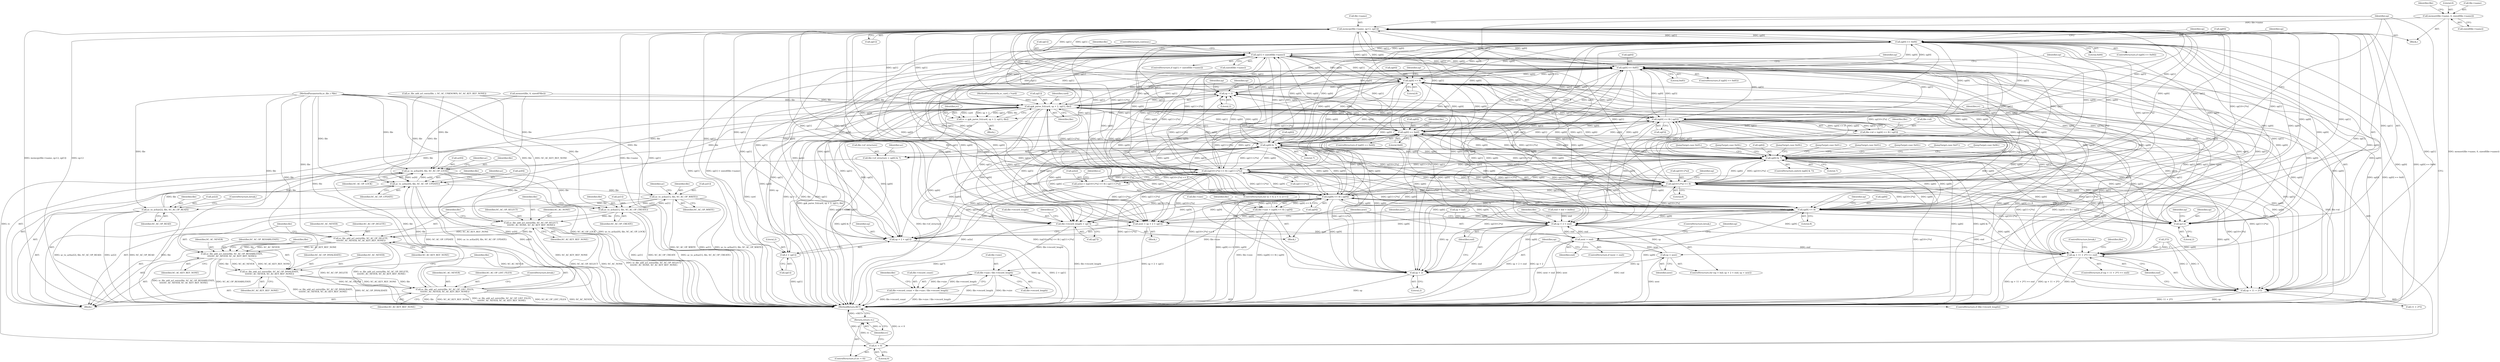 digraph "0_OpenSC_8fe377e93b4b56060e5bbfb6f3142ceaeca744fa_9@API" {
"1000186" [label="(Call,memset(file->name, 0, sizeof(file->name)))"];
"1000195" [label="(Call,memcpy(file->name, sp+2, sp[1]))"];
"1000146" [label="(Call,sp + 2 < end)"];
"1000165" [label="(Call,next > end)"];
"1000151" [label="(Call,sp = next)"];
"1000147" [label="(Call,sp + 2)"];
"1000216" [label="(Call,sp + 11 + 2*3 >= end)"];
"1000155" [label="(Call,next = sp + 2 + sp[1])"];
"1000157" [label="(Call,sp + 2 + sp[1])"];
"1000159" [label="(Call,2 + sp[1])"];
"1000170" [label="(Call,sp[0] == 0x84)"];
"1000177" [label="(Call,sp[1] > sizeof(file->name))"];
"1000199" [label="(Call,sp+2)"];
"1000207" [label="(Call,sp[0] == 0x85)"];
"1000217" [label="(Call,sp + 11 + 2*3)"];
"1000231" [label="(Call,sp[4] << 8)"];
"1000230" [label="(Call,(sp[4] << 8) | sp[5])"];
"1000226" [label="(Call,file->id = (sp[4] << 8) | sp[5])"];
"1000244" [label="(Call,sp[8] << 8)"];
"1000243" [label="(Call,(sp[8] << 8) | sp[9])"];
"1000239" [label="(Call,file->size = (sp[8] << 8) | sp[9])"];
"1000418" [label="(Call,file->size / file->record_length)"];
"1000414" [label="(Call,file->record_count = file->size / file->record_length)"];
"1000252" [label="(Call,file->record_length = sp[7])"];
"1000273" [label="(Call,sp[10+2*n] << 8)"];
"1000272" [label="(Call,(sp[10+2*n] << 8) | sp[11+2*n])"];
"1000268" [label="(Call,ac[n] = (sp[10+2*n] << 8) | sp[11+2*n])"];
"1000290" [label="(Call,sp[6] & 7)"];
"1000312" [label="(Call,sp[6] & 7)"];
"1000308" [label="(Call,file->ef_structure = sp[6] & 7)"];
"1000382" [label="(Call,sp[0] == 0x6f)"];
"1000395" [label="(Call,gpk_parse_fci(card, sp + 2, sp[1], file))"];
"1000317" [label="(Call,ac_to_acl(ac[0], file, SC_AC_OP_UPDATE))"];
"1000323" [label="(Call,ac_to_acl(ac[1], file, SC_AC_OP_WRITE))"];
"1000329" [label="(Call,ac_to_acl(ac[2], file, SC_AC_OP_READ))"];
"1000342" [label="(Call,ac_to_acl(ac[0], file, SC_AC_OP_LOCK))"];
"1000348" [label="(Call,ac_to_acl(ac[1], file, SC_AC_OP_CREATE))"];
"1000354" [label="(Call,sc_file_add_acl_entry(file, SC_AC_OP_SELECT,\n\t\t\t\t\tSC_AC_NONE, SC_AC_KEY_REF_NONE))"];
"1000359" [label="(Call,sc_file_add_acl_entry(file, SC_AC_OP_DELETE,\n\t\t\t\t\tSC_AC_NEVER, SC_AC_KEY_REF_NONE))"];
"1000364" [label="(Call,sc_file_add_acl_entry(file, SC_AC_OP_REHABILITATE,\n\t\t\t\t\tSC_AC_NEVER, SC_AC_KEY_REF_NONE))"];
"1000369" [label="(Call,sc_file_add_acl_entry(file, SC_AC_OP_INVALIDATE,\n\t\t\t\t\tSC_AC_NEVER, SC_AC_KEY_REF_NONE))"];
"1000374" [label="(Call,sc_file_add_acl_entry(file, SC_AC_OP_LIST_FILES,\n\t\t\t\t\tSC_AC_NEVER, SC_AC_KEY_REF_NONE))"];
"1000393" [label="(Call,rc = gpk_parse_fci(card, sp + 2, sp[1], file))"];
"1000405" [label="(Call,rc < 0)"];
"1000408" [label="(Return,return rc;)"];
"1000397" [label="(Call,sp + 2)"];
"1000342" [label="(Call,ac_to_acl(ac[0], file, SC_AC_OP_LOCK))"];
"1000202" [label="(Call,sp[1])"];
"1000412" [label="(Identifier,file)"];
"1000208" [label="(Call,sp[0])"];
"1000343" [label="(Call,ac[0])"];
"1000250" [label="(Identifier,sp)"];
"1000212" [label="(Block,)"];
"1000427" [label="(Identifier,file)"];
"1000282" [label="(Call,sp[11+2*n])"];
"1000369" [label="(Call,sc_file_add_acl_entry(file, SC_AC_OP_INVALIDATE,\n\t\t\t\t\tSC_AC_NEVER, SC_AC_KEY_REF_NONE))"];
"1000333" [label="(Identifier,file)"];
"1000364" [label="(Call,sc_file_add_acl_entry(file, SC_AC_OP_REHABILITATE,\n\t\t\t\t\tSC_AC_NEVER, SC_AC_KEY_REF_NONE))"];
"1000325" [label="(Identifier,ac)"];
"1000347" [label="(Identifier,SC_AC_OP_LOCK)"];
"1000294" [label="(Literal,7)"];
"1000357" [label="(Identifier,SC_AC_NONE)"];
"1000197" [label="(Identifier,file)"];
"1000419" [label="(Call,file->size)"];
"1000404" [label="(ControlStructure,if (rc < 0))"];
"1000399" [label="(Literal,2)"];
"1000216" [label="(Call,sp + 11 + 2*3 >= end)"];
"1000164" [label="(ControlStructure,if (next > end))"];
"1000236" [label="(Call,sp[5])"];
"1000161" [label="(Call,sp[1])"];
"1000190" [label="(Literal,0)"];
"1000362" [label="(Identifier,SC_AC_NEVER)"];
"1000152" [label="(Identifier,sp)"];
"1000308" [label="(Call,file->ef_structure = sp[6] & 7)"];
"1000211" [label="(Literal,0x85)"];
"1000363" [label="(Identifier,SC_AC_KEY_REF_NONE)"];
"1000300" [label="(JumpTarget,case 0x05:)"];
"1000309" [label="(Call,file->ef_structure)"];
"1000188" [label="(Identifier,file)"];
"1000165" [label="(Call,next > end)"];
"1000253" [label="(Call,file->record_length)"];
"1000249" [label="(Call,sp[9])"];
"1000382" [label="(Call,sp[0] == 0x6f)"];
"1000334" [label="(Identifier,SC_AC_OP_READ)"];
"1000217" [label="(Call,sp + 11 + 2*3)"];
"1000432" [label="(MethodReturn,RET)"];
"1000117" [label="(Call,memset(file, 0, sizeof(*file)))"];
"1000365" [label="(Identifier,file)"];
"1000381" [label="(ControlStructure,if (sp[0] == 0x6f))"];
"1000371" [label="(Identifier,SC_AC_OP_INVALIDATE)"];
"1000143" [label="(Call,sp = buf)"];
"1000422" [label="(Call,file->record_length)"];
"1000167" [label="(Identifier,end)"];
"1000195" [label="(Call,memcpy(file->name, sp+2, sp[1]))"];
"1000171" [label="(Call,sp[0])"];
"1000199" [label="(Call,sp+2)"];
"1000159" [label="(Call,2 + sp[1])"];
"1000415" [label="(Call,file->record_count)"];
"1000137" [label="(Call,end = buf + buflen)"];
"1000170" [label="(Call,sp[0] == 0x84)"];
"1000177" [label="(Call,sp[1] > sizeof(file->name))"];
"1000368" [label="(Identifier,SC_AC_KEY_REF_NONE)"];
"1000396" [label="(Identifier,card)"];
"1000166" [label="(Identifier,next)"];
"1000158" [label="(Identifier,sp)"];
"1000373" [label="(Identifier,SC_AC_KEY_REF_NONE)"];
"1000241" [label="(Identifier,file)"];
"1000408" [label="(Return,return rc;)"];
"1000174" [label="(Literal,0x84)"];
"1000232" [label="(Call,sp[4])"];
"1000269" [label="(Call,ac[n])"];
"1000393" [label="(Call,rc = gpk_parse_fci(card, sp + 2, sp[1], file))"];
"1000107" [label="(MethodParameterIn,sc_card_t *card)"];
"1000407" [label="(Literal,0)"];
"1000151" [label="(Call,sp = next)"];
"1000361" [label="(Identifier,SC_AC_OP_DELETE)"];
"1000172" [label="(Identifier,sp)"];
"1000261" [label="(Identifier,n)"];
"1000299" [label="(JumpTarget,case 0x04:)"];
"1000322" [label="(Identifier,SC_AC_OP_UPDATE)"];
"1000350" [label="(Identifier,ac)"];
"1000160" [label="(Literal,2)"];
"1000191" [label="(Call,sizeof(file->name))"];
"1000400" [label="(Call,sp[1])"];
"1000328" [label="(Identifier,SC_AC_OP_WRITE)"];
"1000231" [label="(Call,sp[4] << 8)"];
"1000318" [label="(Call,ac[0])"];
"1000196" [label="(Call,file->name)"];
"1000155" [label="(Call,next = sp + 2 + sp[1])"];
"1000248" [label="(Literal,8)"];
"1000375" [label="(Identifier,file)"];
"1000383" [label="(Call,sp[0])"];
"1000149" [label="(Literal,2)"];
"1000156" [label="(Identifier,next)"];
"1000377" [label="(Identifier,SC_AC_NEVER)"];
"1000268" [label="(Call,ac[n] = (sp[10+2*n] << 8) | sp[11+2*n])"];
"1000221" [label="(Call,2*3)"];
"1000376" [label="(Identifier,SC_AC_OP_LIST_FILES)"];
"1000323" [label="(Call,ac_to_acl(ac[1], file, SC_AC_OP_WRITE))"];
"1000150" [label="(Identifier,end)"];
"1000201" [label="(Literal,2)"];
"1000146" [label="(Call,sp + 2 < end)"];
"1000384" [label="(Identifier,sp)"];
"1000406" [label="(Identifier,rc)"];
"1000346" [label="(Identifier,file)"];
"1000290" [label="(Call,sp[6] & 7)"];
"1000387" [label="(Block,)"];
"1000179" [label="(Identifier,sp)"];
"1000291" [label="(Call,sp[6])"];
"1000405" [label="(Call,rc < 0)"];
"1000414" [label="(Call,file->record_count = file->size / file->record_length)"];
"1000330" [label="(Call,ac[2])"];
"1000142" [label="(ControlStructure,for (sp = buf; sp + 2 < end; sp = next))"];
"1000336" [label="(JumpTarget,case 0x00:)"];
"1000398" [label="(Identifier,sp)"];
"1000418" [label="(Call,file->size / file->record_length)"];
"1000147" [label="(Call,sp + 2)"];
"1000207" [label="(Call,sp[0] == 0x85)"];
"1000252" [label="(Call,file->record_length = sp[7])"];
"1000352" [label="(Identifier,file)"];
"1000349" [label="(Call,ac[1])"];
"1000281" [label="(Literal,8)"];
"1000331" [label="(Identifier,ac)"];
"1000225" [label="(ControlStructure,break;)"];
"1000239" [label="(Call,file->size = (sp[8] << 8) | sp[9])"];
"1000289" [label="(ControlStructure,switch (sp[6] & 7))"];
"1000215" [label="(ControlStructure,if (sp + 11 + 2*3 >= end))"];
"1000256" [label="(Call,sp[7])"];
"1000219" [label="(Call,11 + 2*3)"];
"1000154" [label="(Block,)"];
"1000356" [label="(Identifier,SC_AC_OP_SELECT)"];
"1000203" [label="(Identifier,sp)"];
"1000157" [label="(Call,sp + 2 + sp[1])"];
"1000359" [label="(Call,sc_file_add_acl_entry(file, SC_AC_OP_DELETE,\n\t\t\t\t\tSC_AC_NEVER, SC_AC_KEY_REF_NONE))"];
"1000360" [label="(Identifier,file)"];
"1000296" [label="(JumpTarget,case 0x01:)"];
"1000370" [label="(Identifier,file)"];
"1000321" [label="(Identifier,file)"];
"1000244" [label="(Call,sp[8] << 8)"];
"1000367" [label="(Identifier,SC_AC_NEVER)"];
"1000401" [label="(Identifier,sp)"];
"1000379" [label="(ControlStructure,break;)"];
"1000230" [label="(Call,(sp[4] << 8) | sp[5])"];
"1000390" [label="(Identifier,file)"];
"1000295" [label="(Block,)"];
"1000378" [label="(Identifier,SC_AC_KEY_REF_NONE)"];
"1000372" [label="(Identifier,SC_AC_NEVER)"];
"1000200" [label="(Identifier,sp)"];
"1000206" [label="(ControlStructure,if (sp[0] == 0x85))"];
"1000312" [label="(Call,sp[6] & 7)"];
"1000410" [label="(ControlStructure,if (file->record_length))"];
"1000329" [label="(Call,ac_to_acl(ac[2], file, SC_AC_OP_READ))"];
"1000185" [label="(ControlStructure,continue;)"];
"1000317" [label="(Call,ac_to_acl(ac[0], file, SC_AC_OP_UPDATE))"];
"1000148" [label="(Identifier,sp)"];
"1000259" [label="(ControlStructure,for (n = 0; n < 3; n++))"];
"1000274" [label="(Call,sp[10+2*n])"];
"1000209" [label="(Identifier,sp)"];
"1000395" [label="(Call,gpk_parse_fci(card, sp + 2, sp[1], file))"];
"1000298" [label="(JumpTarget,case 0x03:)"];
"1000394" [label="(Identifier,rc)"];
"1000110" [label="(MethodParameterIn,sc_file_t *file)"];
"1000267" [label="(Identifier,n)"];
"1000227" [label="(Call,file->id)"];
"1000178" [label="(Call,sp[1])"];
"1000273" [label="(Call,sp[10+2*n] << 8)"];
"1000283" [label="(Identifier,sp)"];
"1000169" [label="(ControlStructure,if (sp[0] == 0x84))"];
"1000153" [label="(Identifier,next)"];
"1000224" [label="(Identifier,end)"];
"1000327" [label="(Identifier,file)"];
"1000324" [label="(Call,ac[1])"];
"1000175" [label="(Block,)"];
"1000235" [label="(Literal,8)"];
"1000374" [label="(Call,sc_file_add_acl_entry(file, SC_AC_OP_LIST_FILES,\n\t\t\t\t\tSC_AC_NEVER, SC_AC_KEY_REF_NONE))"];
"1000228" [label="(Identifier,file)"];
"1000218" [label="(Identifier,sp)"];
"1000348" [label="(Call,ac_to_acl(ac[1], file, SC_AC_OP_CREATE))"];
"1000187" [label="(Call,file->name)"];
"1000297" [label="(JumpTarget,case 0x02:)"];
"1000132" [label="(Call,sc_file_add_acl_entry(file, i, SC_AC_UNKNOWN, SC_AC_KEY_REF_NONE))"];
"1000302" [label="(JumpTarget,case 0x07:)"];
"1000354" [label="(Call,sc_file_add_acl_entry(file, SC_AC_OP_SELECT,\n\t\t\t\t\tSC_AC_NONE, SC_AC_KEY_REF_NONE))"];
"1000254" [label="(Identifier,file)"];
"1000237" [label="(Identifier,sp)"];
"1000301" [label="(JumpTarget,case 0x06:)"];
"1000176" [label="(ControlStructure,if (sp[1] > sizeof(file->name)))"];
"1000272" [label="(Call,(sp[10+2*n] << 8) | sp[11+2*n])"];
"1000355" [label="(Identifier,file)"];
"1000319" [label="(Identifier,ac)"];
"1000313" [label="(Call,sp[6])"];
"1000409" [label="(Identifier,rc)"];
"1000240" [label="(Call,file->size)"];
"1000397" [label="(Call,sp + 2)"];
"1000245" [label="(Call,sp[8])"];
"1000366" [label="(Identifier,SC_AC_OP_REHABILITATE)"];
"1000335" [label="(ControlStructure,break;)"];
"1000316" [label="(Literal,7)"];
"1000243" [label="(Call,(sp[8] << 8) | sp[9])"];
"1000353" [label="(Identifier,SC_AC_OP_CREATE)"];
"1000168" [label="(ControlStructure,break;)"];
"1000181" [label="(Call,sizeof(file->name))"];
"1000226" [label="(Call,file->id = (sp[4] << 8) | sp[5])"];
"1000403" [label="(Identifier,file)"];
"1000386" [label="(Literal,0x6f)"];
"1000358" [label="(Identifier,SC_AC_KEY_REF_NONE)"];
"1000186" [label="(Call,memset(file->name, 0, sizeof(file->name)))"];
"1000186" -> "1000175"  [label="AST: "];
"1000186" -> "1000191"  [label="CFG: "];
"1000187" -> "1000186"  [label="AST: "];
"1000190" -> "1000186"  [label="AST: "];
"1000191" -> "1000186"  [label="AST: "];
"1000197" -> "1000186"  [label="CFG: "];
"1000186" -> "1000432"  [label="DDG: memset(file->name, 0, sizeof(file->name))"];
"1000186" -> "1000195"  [label="DDG: file->name"];
"1000195" -> "1000175"  [label="AST: "];
"1000195" -> "1000202"  [label="CFG: "];
"1000196" -> "1000195"  [label="AST: "];
"1000199" -> "1000195"  [label="AST: "];
"1000202" -> "1000195"  [label="AST: "];
"1000152" -> "1000195"  [label="CFG: "];
"1000195" -> "1000432"  [label="DDG: memcpy(file->name, sp+2, sp[1])"];
"1000195" -> "1000432"  [label="DDG: sp+2"];
"1000195" -> "1000432"  [label="DDG: file->name"];
"1000195" -> "1000432"  [label="DDG: sp[1]"];
"1000195" -> "1000146"  [label="DDG: sp[1]"];
"1000195" -> "1000147"  [label="DDG: sp[1]"];
"1000195" -> "1000155"  [label="DDG: sp[1]"];
"1000195" -> "1000157"  [label="DDG: sp[1]"];
"1000195" -> "1000159"  [label="DDG: sp[1]"];
"1000195" -> "1000170"  [label="DDG: sp[1]"];
"1000195" -> "1000177"  [label="DDG: sp[1]"];
"1000177" -> "1000195"  [label="DDG: sp[1]"];
"1000290" -> "1000195"  [label="DDG: sp[6]"];
"1000272" -> "1000195"  [label="DDG: sp[11+2*n]"];
"1000230" -> "1000195"  [label="DDG: sp[5]"];
"1000312" -> "1000195"  [label="DDG: sp[6]"];
"1000273" -> "1000195"  [label="DDG: sp[10+2*n]"];
"1000231" -> "1000195"  [label="DDG: sp[4]"];
"1000170" -> "1000195"  [label="DDG: sp[0]"];
"1000243" -> "1000195"  [label="DDG: sp[9]"];
"1000244" -> "1000195"  [label="DDG: sp[8]"];
"1000382" -> "1000195"  [label="DDG: sp[0]"];
"1000207" -> "1000195"  [label="DDG: sp[0]"];
"1000395" -> "1000195"  [label="DDG: sp[1]"];
"1000195" -> "1000199"  [label="DDG: sp[1]"];
"1000195" -> "1000207"  [label="DDG: sp[1]"];
"1000195" -> "1000216"  [label="DDG: sp[1]"];
"1000195" -> "1000217"  [label="DDG: sp[1]"];
"1000195" -> "1000231"  [label="DDG: sp[1]"];
"1000195" -> "1000230"  [label="DDG: sp[1]"];
"1000195" -> "1000244"  [label="DDG: sp[1]"];
"1000195" -> "1000243"  [label="DDG: sp[1]"];
"1000195" -> "1000252"  [label="DDG: sp[1]"];
"1000195" -> "1000273"  [label="DDG: sp[1]"];
"1000195" -> "1000272"  [label="DDG: sp[1]"];
"1000195" -> "1000290"  [label="DDG: sp[1]"];
"1000195" -> "1000312"  [label="DDG: sp[1]"];
"1000195" -> "1000382"  [label="DDG: sp[1]"];
"1000195" -> "1000395"  [label="DDG: sp[1]"];
"1000195" -> "1000397"  [label="DDG: sp[1]"];
"1000146" -> "1000142"  [label="AST: "];
"1000146" -> "1000150"  [label="CFG: "];
"1000147" -> "1000146"  [label="AST: "];
"1000150" -> "1000146"  [label="AST: "];
"1000156" -> "1000146"  [label="CFG: "];
"1000412" -> "1000146"  [label="CFG: "];
"1000146" -> "1000432"  [label="DDG: end"];
"1000146" -> "1000432"  [label="DDG: sp + 2 < end"];
"1000146" -> "1000432"  [label="DDG: sp + 2"];
"1000177" -> "1000146"  [label="DDG: sp[1]"];
"1000290" -> "1000146"  [label="DDG: sp[6]"];
"1000230" -> "1000146"  [label="DDG: sp[5]"];
"1000312" -> "1000146"  [label="DDG: sp[6]"];
"1000151" -> "1000146"  [label="DDG: sp"];
"1000143" -> "1000146"  [label="DDG: sp"];
"1000273" -> "1000146"  [label="DDG: sp[10+2*n]"];
"1000207" -> "1000146"  [label="DDG: sp[0]"];
"1000395" -> "1000146"  [label="DDG: sp[1]"];
"1000231" -> "1000146"  [label="DDG: sp[4]"];
"1000170" -> "1000146"  [label="DDG: sp[0]"];
"1000243" -> "1000146"  [label="DDG: sp[9]"];
"1000382" -> "1000146"  [label="DDG: sp[0]"];
"1000272" -> "1000146"  [label="DDG: sp[11+2*n]"];
"1000244" -> "1000146"  [label="DDG: sp[8]"];
"1000165" -> "1000146"  [label="DDG: end"];
"1000137" -> "1000146"  [label="DDG: end"];
"1000216" -> "1000146"  [label="DDG: end"];
"1000146" -> "1000165"  [label="DDG: end"];
"1000165" -> "1000164"  [label="AST: "];
"1000165" -> "1000167"  [label="CFG: "];
"1000166" -> "1000165"  [label="AST: "];
"1000167" -> "1000165"  [label="AST: "];
"1000168" -> "1000165"  [label="CFG: "];
"1000172" -> "1000165"  [label="CFG: "];
"1000165" -> "1000432"  [label="DDG: next"];
"1000165" -> "1000432"  [label="DDG: end"];
"1000165" -> "1000432"  [label="DDG: next > end"];
"1000165" -> "1000151"  [label="DDG: next"];
"1000155" -> "1000165"  [label="DDG: next"];
"1000165" -> "1000216"  [label="DDG: end"];
"1000151" -> "1000142"  [label="AST: "];
"1000151" -> "1000153"  [label="CFG: "];
"1000152" -> "1000151"  [label="AST: "];
"1000153" -> "1000151"  [label="AST: "];
"1000148" -> "1000151"  [label="CFG: "];
"1000151" -> "1000432"  [label="DDG: next"];
"1000151" -> "1000147"  [label="DDG: sp"];
"1000147" -> "1000149"  [label="CFG: "];
"1000148" -> "1000147"  [label="AST: "];
"1000149" -> "1000147"  [label="AST: "];
"1000150" -> "1000147"  [label="CFG: "];
"1000147" -> "1000432"  [label="DDG: sp"];
"1000177" -> "1000147"  [label="DDG: sp[1]"];
"1000290" -> "1000147"  [label="DDG: sp[6]"];
"1000230" -> "1000147"  [label="DDG: sp[5]"];
"1000312" -> "1000147"  [label="DDG: sp[6]"];
"1000143" -> "1000147"  [label="DDG: sp"];
"1000273" -> "1000147"  [label="DDG: sp[10+2*n]"];
"1000207" -> "1000147"  [label="DDG: sp[0]"];
"1000395" -> "1000147"  [label="DDG: sp[1]"];
"1000231" -> "1000147"  [label="DDG: sp[4]"];
"1000170" -> "1000147"  [label="DDG: sp[0]"];
"1000243" -> "1000147"  [label="DDG: sp[9]"];
"1000382" -> "1000147"  [label="DDG: sp[0]"];
"1000272" -> "1000147"  [label="DDG: sp[11+2*n]"];
"1000244" -> "1000147"  [label="DDG: sp[8]"];
"1000216" -> "1000215"  [label="AST: "];
"1000216" -> "1000224"  [label="CFG: "];
"1000217" -> "1000216"  [label="AST: "];
"1000224" -> "1000216"  [label="AST: "];
"1000225" -> "1000216"  [label="CFG: "];
"1000228" -> "1000216"  [label="CFG: "];
"1000216" -> "1000432"  [label="DDG: sp + 11 + 2*3 >= end"];
"1000216" -> "1000432"  [label="DDG: sp + 11 + 2*3"];
"1000216" -> "1000432"  [label="DDG: end"];
"1000290" -> "1000216"  [label="DDG: sp[6]"];
"1000272" -> "1000216"  [label="DDG: sp[11+2*n]"];
"1000230" -> "1000216"  [label="DDG: sp[5]"];
"1000312" -> "1000216"  [label="DDG: sp[6]"];
"1000273" -> "1000216"  [label="DDG: sp[10+2*n]"];
"1000207" -> "1000216"  [label="DDG: sp[0]"];
"1000231" -> "1000216"  [label="DDG: sp[4]"];
"1000243" -> "1000216"  [label="DDG: sp[9]"];
"1000244" -> "1000216"  [label="DDG: sp[8]"];
"1000170" -> "1000216"  [label="DDG: sp[0]"];
"1000382" -> "1000216"  [label="DDG: sp[0]"];
"1000177" -> "1000216"  [label="DDG: sp[1]"];
"1000395" -> "1000216"  [label="DDG: sp[1]"];
"1000221" -> "1000216"  [label="DDG: 2"];
"1000221" -> "1000216"  [label="DDG: 3"];
"1000155" -> "1000154"  [label="AST: "];
"1000155" -> "1000157"  [label="CFG: "];
"1000156" -> "1000155"  [label="AST: "];
"1000157" -> "1000155"  [label="AST: "];
"1000166" -> "1000155"  [label="CFG: "];
"1000155" -> "1000432"  [label="DDG: sp + 2 + sp[1]"];
"1000290" -> "1000155"  [label="DDG: sp[6]"];
"1000230" -> "1000155"  [label="DDG: sp[5]"];
"1000312" -> "1000155"  [label="DDG: sp[6]"];
"1000273" -> "1000155"  [label="DDG: sp[10+2*n]"];
"1000231" -> "1000155"  [label="DDG: sp[4]"];
"1000170" -> "1000155"  [label="DDG: sp[0]"];
"1000243" -> "1000155"  [label="DDG: sp[9]"];
"1000382" -> "1000155"  [label="DDG: sp[0]"];
"1000272" -> "1000155"  [label="DDG: sp[11+2*n]"];
"1000207" -> "1000155"  [label="DDG: sp[0]"];
"1000244" -> "1000155"  [label="DDG: sp[8]"];
"1000177" -> "1000155"  [label="DDG: sp[1]"];
"1000395" -> "1000155"  [label="DDG: sp[1]"];
"1000157" -> "1000159"  [label="CFG: "];
"1000158" -> "1000157"  [label="AST: "];
"1000159" -> "1000157"  [label="AST: "];
"1000157" -> "1000432"  [label="DDG: 2 + sp[1]"];
"1000157" -> "1000432"  [label="DDG: sp"];
"1000290" -> "1000157"  [label="DDG: sp[6]"];
"1000230" -> "1000157"  [label="DDG: sp[5]"];
"1000312" -> "1000157"  [label="DDG: sp[6]"];
"1000273" -> "1000157"  [label="DDG: sp[10+2*n]"];
"1000231" -> "1000157"  [label="DDG: sp[4]"];
"1000170" -> "1000157"  [label="DDG: sp[0]"];
"1000243" -> "1000157"  [label="DDG: sp[9]"];
"1000382" -> "1000157"  [label="DDG: sp[0]"];
"1000272" -> "1000157"  [label="DDG: sp[11+2*n]"];
"1000207" -> "1000157"  [label="DDG: sp[0]"];
"1000244" -> "1000157"  [label="DDG: sp[8]"];
"1000177" -> "1000157"  [label="DDG: sp[1]"];
"1000395" -> "1000157"  [label="DDG: sp[1]"];
"1000159" -> "1000161"  [label="CFG: "];
"1000160" -> "1000159"  [label="AST: "];
"1000161" -> "1000159"  [label="AST: "];
"1000159" -> "1000432"  [label="DDG: sp[1]"];
"1000177" -> "1000159"  [label="DDG: sp[1]"];
"1000395" -> "1000159"  [label="DDG: sp[1]"];
"1000170" -> "1000169"  [label="AST: "];
"1000170" -> "1000174"  [label="CFG: "];
"1000171" -> "1000170"  [label="AST: "];
"1000174" -> "1000170"  [label="AST: "];
"1000179" -> "1000170"  [label="CFG: "];
"1000209" -> "1000170"  [label="CFG: "];
"1000170" -> "1000432"  [label="DDG: sp[0]"];
"1000170" -> "1000432"  [label="DDG: sp[0] == 0x84"];
"1000382" -> "1000170"  [label="DDG: sp[0]"];
"1000207" -> "1000170"  [label="DDG: sp[0]"];
"1000290" -> "1000170"  [label="DDG: sp[6]"];
"1000230" -> "1000170"  [label="DDG: sp[5]"];
"1000312" -> "1000170"  [label="DDG: sp[6]"];
"1000273" -> "1000170"  [label="DDG: sp[10+2*n]"];
"1000231" -> "1000170"  [label="DDG: sp[4]"];
"1000243" -> "1000170"  [label="DDG: sp[9]"];
"1000272" -> "1000170"  [label="DDG: sp[11+2*n]"];
"1000244" -> "1000170"  [label="DDG: sp[8]"];
"1000177" -> "1000170"  [label="DDG: sp[1]"];
"1000395" -> "1000170"  [label="DDG: sp[1]"];
"1000170" -> "1000177"  [label="DDG: sp[0]"];
"1000170" -> "1000199"  [label="DDG: sp[0]"];
"1000170" -> "1000207"  [label="DDG: sp[0]"];
"1000170" -> "1000217"  [label="DDG: sp[0]"];
"1000170" -> "1000231"  [label="DDG: sp[0]"];
"1000170" -> "1000230"  [label="DDG: sp[0]"];
"1000170" -> "1000244"  [label="DDG: sp[0]"];
"1000170" -> "1000243"  [label="DDG: sp[0]"];
"1000170" -> "1000252"  [label="DDG: sp[0]"];
"1000170" -> "1000273"  [label="DDG: sp[0]"];
"1000170" -> "1000272"  [label="DDG: sp[0]"];
"1000170" -> "1000290"  [label="DDG: sp[0]"];
"1000170" -> "1000312"  [label="DDG: sp[0]"];
"1000170" -> "1000382"  [label="DDG: sp[0]"];
"1000170" -> "1000395"  [label="DDG: sp[0]"];
"1000170" -> "1000397"  [label="DDG: sp[0]"];
"1000177" -> "1000176"  [label="AST: "];
"1000177" -> "1000181"  [label="CFG: "];
"1000178" -> "1000177"  [label="AST: "];
"1000181" -> "1000177"  [label="AST: "];
"1000185" -> "1000177"  [label="CFG: "];
"1000188" -> "1000177"  [label="CFG: "];
"1000177" -> "1000432"  [label="DDG: sp[1]"];
"1000177" -> "1000432"  [label="DDG: sp[1] > sizeof(file->name)"];
"1000290" -> "1000177"  [label="DDG: sp[6]"];
"1000230" -> "1000177"  [label="DDG: sp[5]"];
"1000312" -> "1000177"  [label="DDG: sp[6]"];
"1000273" -> "1000177"  [label="DDG: sp[10+2*n]"];
"1000231" -> "1000177"  [label="DDG: sp[4]"];
"1000243" -> "1000177"  [label="DDG: sp[9]"];
"1000382" -> "1000177"  [label="DDG: sp[0]"];
"1000272" -> "1000177"  [label="DDG: sp[11+2*n]"];
"1000207" -> "1000177"  [label="DDG: sp[0]"];
"1000244" -> "1000177"  [label="DDG: sp[8]"];
"1000395" -> "1000177"  [label="DDG: sp[1]"];
"1000177" -> "1000199"  [label="DDG: sp[1]"];
"1000177" -> "1000207"  [label="DDG: sp[1]"];
"1000177" -> "1000217"  [label="DDG: sp[1]"];
"1000177" -> "1000231"  [label="DDG: sp[1]"];
"1000177" -> "1000230"  [label="DDG: sp[1]"];
"1000177" -> "1000244"  [label="DDG: sp[1]"];
"1000177" -> "1000243"  [label="DDG: sp[1]"];
"1000177" -> "1000252"  [label="DDG: sp[1]"];
"1000177" -> "1000273"  [label="DDG: sp[1]"];
"1000177" -> "1000272"  [label="DDG: sp[1]"];
"1000177" -> "1000290"  [label="DDG: sp[1]"];
"1000177" -> "1000312"  [label="DDG: sp[1]"];
"1000177" -> "1000382"  [label="DDG: sp[1]"];
"1000177" -> "1000395"  [label="DDG: sp[1]"];
"1000177" -> "1000397"  [label="DDG: sp[1]"];
"1000199" -> "1000201"  [label="CFG: "];
"1000200" -> "1000199"  [label="AST: "];
"1000201" -> "1000199"  [label="AST: "];
"1000203" -> "1000199"  [label="CFG: "];
"1000290" -> "1000199"  [label="DDG: sp[6]"];
"1000272" -> "1000199"  [label="DDG: sp[11+2*n]"];
"1000230" -> "1000199"  [label="DDG: sp[5]"];
"1000312" -> "1000199"  [label="DDG: sp[6]"];
"1000273" -> "1000199"  [label="DDG: sp[10+2*n]"];
"1000231" -> "1000199"  [label="DDG: sp[4]"];
"1000243" -> "1000199"  [label="DDG: sp[9]"];
"1000244" -> "1000199"  [label="DDG: sp[8]"];
"1000382" -> "1000199"  [label="DDG: sp[0]"];
"1000207" -> "1000199"  [label="DDG: sp[0]"];
"1000395" -> "1000199"  [label="DDG: sp[1]"];
"1000207" -> "1000206"  [label="AST: "];
"1000207" -> "1000211"  [label="CFG: "];
"1000208" -> "1000207"  [label="AST: "];
"1000211" -> "1000207"  [label="AST: "];
"1000218" -> "1000207"  [label="CFG: "];
"1000384" -> "1000207"  [label="CFG: "];
"1000207" -> "1000432"  [label="DDG: sp[0]"];
"1000207" -> "1000432"  [label="DDG: sp[0] == 0x85"];
"1000290" -> "1000207"  [label="DDG: sp[6]"];
"1000230" -> "1000207"  [label="DDG: sp[5]"];
"1000312" -> "1000207"  [label="DDG: sp[6]"];
"1000273" -> "1000207"  [label="DDG: sp[10+2*n]"];
"1000231" -> "1000207"  [label="DDG: sp[4]"];
"1000243" -> "1000207"  [label="DDG: sp[9]"];
"1000382" -> "1000207"  [label="DDG: sp[0]"];
"1000272" -> "1000207"  [label="DDG: sp[11+2*n]"];
"1000244" -> "1000207"  [label="DDG: sp[8]"];
"1000395" -> "1000207"  [label="DDG: sp[1]"];
"1000207" -> "1000217"  [label="DDG: sp[0]"];
"1000207" -> "1000231"  [label="DDG: sp[0]"];
"1000207" -> "1000230"  [label="DDG: sp[0]"];
"1000207" -> "1000244"  [label="DDG: sp[0]"];
"1000207" -> "1000243"  [label="DDG: sp[0]"];
"1000207" -> "1000252"  [label="DDG: sp[0]"];
"1000207" -> "1000273"  [label="DDG: sp[0]"];
"1000207" -> "1000272"  [label="DDG: sp[0]"];
"1000207" -> "1000290"  [label="DDG: sp[0]"];
"1000207" -> "1000312"  [label="DDG: sp[0]"];
"1000207" -> "1000382"  [label="DDG: sp[0]"];
"1000207" -> "1000395"  [label="DDG: sp[0]"];
"1000207" -> "1000397"  [label="DDG: sp[0]"];
"1000217" -> "1000219"  [label="CFG: "];
"1000218" -> "1000217"  [label="AST: "];
"1000219" -> "1000217"  [label="AST: "];
"1000224" -> "1000217"  [label="CFG: "];
"1000217" -> "1000432"  [label="DDG: 11 + 2*3"];
"1000217" -> "1000432"  [label="DDG: sp"];
"1000290" -> "1000217"  [label="DDG: sp[6]"];
"1000272" -> "1000217"  [label="DDG: sp[11+2*n]"];
"1000230" -> "1000217"  [label="DDG: sp[5]"];
"1000312" -> "1000217"  [label="DDG: sp[6]"];
"1000273" -> "1000217"  [label="DDG: sp[10+2*n]"];
"1000231" -> "1000217"  [label="DDG: sp[4]"];
"1000243" -> "1000217"  [label="DDG: sp[9]"];
"1000244" -> "1000217"  [label="DDG: sp[8]"];
"1000382" -> "1000217"  [label="DDG: sp[0]"];
"1000395" -> "1000217"  [label="DDG: sp[1]"];
"1000221" -> "1000217"  [label="DDG: 2"];
"1000221" -> "1000217"  [label="DDG: 3"];
"1000231" -> "1000230"  [label="AST: "];
"1000231" -> "1000235"  [label="CFG: "];
"1000232" -> "1000231"  [label="AST: "];
"1000235" -> "1000231"  [label="AST: "];
"1000237" -> "1000231"  [label="CFG: "];
"1000231" -> "1000432"  [label="DDG: sp[4]"];
"1000231" -> "1000230"  [label="DDG: sp[4]"];
"1000231" -> "1000230"  [label="DDG: 8"];
"1000290" -> "1000231"  [label="DDG: sp[6]"];
"1000272" -> "1000231"  [label="DDG: sp[11+2*n]"];
"1000230" -> "1000231"  [label="DDG: sp[5]"];
"1000312" -> "1000231"  [label="DDG: sp[6]"];
"1000273" -> "1000231"  [label="DDG: sp[10+2*n]"];
"1000243" -> "1000231"  [label="DDG: sp[9]"];
"1000244" -> "1000231"  [label="DDG: sp[8]"];
"1000382" -> "1000231"  [label="DDG: sp[0]"];
"1000395" -> "1000231"  [label="DDG: sp[1]"];
"1000231" -> "1000244"  [label="DDG: sp[4]"];
"1000231" -> "1000243"  [label="DDG: sp[4]"];
"1000231" -> "1000252"  [label="DDG: sp[4]"];
"1000231" -> "1000273"  [label="DDG: sp[4]"];
"1000231" -> "1000272"  [label="DDG: sp[4]"];
"1000231" -> "1000290"  [label="DDG: sp[4]"];
"1000231" -> "1000312"  [label="DDG: sp[4]"];
"1000231" -> "1000382"  [label="DDG: sp[4]"];
"1000231" -> "1000395"  [label="DDG: sp[4]"];
"1000231" -> "1000397"  [label="DDG: sp[4]"];
"1000230" -> "1000226"  [label="AST: "];
"1000230" -> "1000236"  [label="CFG: "];
"1000236" -> "1000230"  [label="AST: "];
"1000226" -> "1000230"  [label="CFG: "];
"1000230" -> "1000432"  [label="DDG: sp[5]"];
"1000230" -> "1000432"  [label="DDG: sp[4] << 8"];
"1000230" -> "1000226"  [label="DDG: sp[4] << 8"];
"1000230" -> "1000226"  [label="DDG: sp[5]"];
"1000290" -> "1000230"  [label="DDG: sp[6]"];
"1000272" -> "1000230"  [label="DDG: sp[11+2*n]"];
"1000312" -> "1000230"  [label="DDG: sp[6]"];
"1000273" -> "1000230"  [label="DDG: sp[10+2*n]"];
"1000243" -> "1000230"  [label="DDG: sp[9]"];
"1000244" -> "1000230"  [label="DDG: sp[8]"];
"1000382" -> "1000230"  [label="DDG: sp[0]"];
"1000395" -> "1000230"  [label="DDG: sp[1]"];
"1000230" -> "1000244"  [label="DDG: sp[5]"];
"1000230" -> "1000243"  [label="DDG: sp[5]"];
"1000230" -> "1000252"  [label="DDG: sp[5]"];
"1000230" -> "1000273"  [label="DDG: sp[5]"];
"1000230" -> "1000272"  [label="DDG: sp[5]"];
"1000230" -> "1000290"  [label="DDG: sp[5]"];
"1000230" -> "1000312"  [label="DDG: sp[5]"];
"1000230" -> "1000382"  [label="DDG: sp[5]"];
"1000230" -> "1000395"  [label="DDG: sp[5]"];
"1000230" -> "1000397"  [label="DDG: sp[5]"];
"1000226" -> "1000212"  [label="AST: "];
"1000227" -> "1000226"  [label="AST: "];
"1000241" -> "1000226"  [label="CFG: "];
"1000226" -> "1000432"  [label="DDG: file->id"];
"1000226" -> "1000432"  [label="DDG: (sp[4] << 8) | sp[5]"];
"1000244" -> "1000243"  [label="AST: "];
"1000244" -> "1000248"  [label="CFG: "];
"1000245" -> "1000244"  [label="AST: "];
"1000248" -> "1000244"  [label="AST: "];
"1000250" -> "1000244"  [label="CFG: "];
"1000244" -> "1000432"  [label="DDG: sp[8]"];
"1000244" -> "1000243"  [label="DDG: sp[8]"];
"1000244" -> "1000243"  [label="DDG: 8"];
"1000290" -> "1000244"  [label="DDG: sp[6]"];
"1000272" -> "1000244"  [label="DDG: sp[11+2*n]"];
"1000312" -> "1000244"  [label="DDG: sp[6]"];
"1000273" -> "1000244"  [label="DDG: sp[10+2*n]"];
"1000243" -> "1000244"  [label="DDG: sp[9]"];
"1000382" -> "1000244"  [label="DDG: sp[0]"];
"1000395" -> "1000244"  [label="DDG: sp[1]"];
"1000244" -> "1000252"  [label="DDG: sp[8]"];
"1000244" -> "1000273"  [label="DDG: sp[8]"];
"1000244" -> "1000272"  [label="DDG: sp[8]"];
"1000244" -> "1000290"  [label="DDG: sp[8]"];
"1000244" -> "1000312"  [label="DDG: sp[8]"];
"1000244" -> "1000382"  [label="DDG: sp[8]"];
"1000244" -> "1000395"  [label="DDG: sp[8]"];
"1000244" -> "1000397"  [label="DDG: sp[8]"];
"1000243" -> "1000239"  [label="AST: "];
"1000243" -> "1000249"  [label="CFG: "];
"1000249" -> "1000243"  [label="AST: "];
"1000239" -> "1000243"  [label="CFG: "];
"1000243" -> "1000432"  [label="DDG: sp[8] << 8"];
"1000243" -> "1000432"  [label="DDG: sp[9]"];
"1000243" -> "1000239"  [label="DDG: sp[8] << 8"];
"1000243" -> "1000239"  [label="DDG: sp[9]"];
"1000290" -> "1000243"  [label="DDG: sp[6]"];
"1000272" -> "1000243"  [label="DDG: sp[11+2*n]"];
"1000312" -> "1000243"  [label="DDG: sp[6]"];
"1000273" -> "1000243"  [label="DDG: sp[10+2*n]"];
"1000382" -> "1000243"  [label="DDG: sp[0]"];
"1000395" -> "1000243"  [label="DDG: sp[1]"];
"1000243" -> "1000252"  [label="DDG: sp[9]"];
"1000243" -> "1000273"  [label="DDG: sp[9]"];
"1000243" -> "1000272"  [label="DDG: sp[9]"];
"1000243" -> "1000290"  [label="DDG: sp[9]"];
"1000243" -> "1000312"  [label="DDG: sp[9]"];
"1000243" -> "1000382"  [label="DDG: sp[9]"];
"1000243" -> "1000395"  [label="DDG: sp[9]"];
"1000243" -> "1000397"  [label="DDG: sp[9]"];
"1000239" -> "1000212"  [label="AST: "];
"1000240" -> "1000239"  [label="AST: "];
"1000254" -> "1000239"  [label="CFG: "];
"1000239" -> "1000432"  [label="DDG: file->size"];
"1000239" -> "1000432"  [label="DDG: (sp[8] << 8) | sp[9]"];
"1000239" -> "1000418"  [label="DDG: file->size"];
"1000418" -> "1000414"  [label="AST: "];
"1000418" -> "1000422"  [label="CFG: "];
"1000419" -> "1000418"  [label="AST: "];
"1000422" -> "1000418"  [label="AST: "];
"1000414" -> "1000418"  [label="CFG: "];
"1000418" -> "1000432"  [label="DDG: file->record_length"];
"1000418" -> "1000432"  [label="DDG: file->size"];
"1000418" -> "1000414"  [label="DDG: file->size"];
"1000418" -> "1000414"  [label="DDG: file->record_length"];
"1000252" -> "1000418"  [label="DDG: file->record_length"];
"1000414" -> "1000410"  [label="AST: "];
"1000415" -> "1000414"  [label="AST: "];
"1000427" -> "1000414"  [label="CFG: "];
"1000414" -> "1000432"  [label="DDG: file->size / file->record_length"];
"1000414" -> "1000432"  [label="DDG: file->record_count"];
"1000252" -> "1000212"  [label="AST: "];
"1000252" -> "1000256"  [label="CFG: "];
"1000253" -> "1000252"  [label="AST: "];
"1000256" -> "1000252"  [label="AST: "];
"1000261" -> "1000252"  [label="CFG: "];
"1000252" -> "1000432"  [label="DDG: file->record_length"];
"1000252" -> "1000432"  [label="DDG: sp[7]"];
"1000290" -> "1000252"  [label="DDG: sp[6]"];
"1000272" -> "1000252"  [label="DDG: sp[11+2*n]"];
"1000312" -> "1000252"  [label="DDG: sp[6]"];
"1000273" -> "1000252"  [label="DDG: sp[10+2*n]"];
"1000382" -> "1000252"  [label="DDG: sp[0]"];
"1000395" -> "1000252"  [label="DDG: sp[1]"];
"1000273" -> "1000272"  [label="AST: "];
"1000273" -> "1000281"  [label="CFG: "];
"1000274" -> "1000273"  [label="AST: "];
"1000281" -> "1000273"  [label="AST: "];
"1000283" -> "1000273"  [label="CFG: "];
"1000273" -> "1000432"  [label="DDG: sp[10+2*n]"];
"1000273" -> "1000272"  [label="DDG: sp[10+2*n]"];
"1000273" -> "1000272"  [label="DDG: 8"];
"1000290" -> "1000273"  [label="DDG: sp[6]"];
"1000272" -> "1000273"  [label="DDG: sp[11+2*n]"];
"1000312" -> "1000273"  [label="DDG: sp[6]"];
"1000382" -> "1000273"  [label="DDG: sp[0]"];
"1000395" -> "1000273"  [label="DDG: sp[1]"];
"1000273" -> "1000290"  [label="DDG: sp[10+2*n]"];
"1000273" -> "1000312"  [label="DDG: sp[10+2*n]"];
"1000273" -> "1000382"  [label="DDG: sp[10+2*n]"];
"1000273" -> "1000395"  [label="DDG: sp[10+2*n]"];
"1000273" -> "1000397"  [label="DDG: sp[10+2*n]"];
"1000272" -> "1000268"  [label="AST: "];
"1000272" -> "1000282"  [label="CFG: "];
"1000282" -> "1000272"  [label="AST: "];
"1000268" -> "1000272"  [label="CFG: "];
"1000272" -> "1000432"  [label="DDG: sp[11+2*n]"];
"1000272" -> "1000432"  [label="DDG: sp[10+2*n] << 8"];
"1000272" -> "1000268"  [label="DDG: sp[10+2*n] << 8"];
"1000272" -> "1000268"  [label="DDG: sp[11+2*n]"];
"1000290" -> "1000272"  [label="DDG: sp[6]"];
"1000312" -> "1000272"  [label="DDG: sp[6]"];
"1000382" -> "1000272"  [label="DDG: sp[0]"];
"1000395" -> "1000272"  [label="DDG: sp[1]"];
"1000272" -> "1000290"  [label="DDG: sp[11+2*n]"];
"1000272" -> "1000312"  [label="DDG: sp[11+2*n]"];
"1000272" -> "1000382"  [label="DDG: sp[11+2*n]"];
"1000272" -> "1000395"  [label="DDG: sp[11+2*n]"];
"1000272" -> "1000397"  [label="DDG: sp[11+2*n]"];
"1000268" -> "1000259"  [label="AST: "];
"1000269" -> "1000268"  [label="AST: "];
"1000267" -> "1000268"  [label="CFG: "];
"1000268" -> "1000432"  [label="DDG: ac[n]"];
"1000268" -> "1000432"  [label="DDG: (sp[10+2*n] << 8) | sp[11+2*n]"];
"1000290" -> "1000289"  [label="AST: "];
"1000290" -> "1000294"  [label="CFG: "];
"1000291" -> "1000290"  [label="AST: "];
"1000294" -> "1000290"  [label="AST: "];
"1000296" -> "1000290"  [label="CFG: "];
"1000297" -> "1000290"  [label="CFG: "];
"1000298" -> "1000290"  [label="CFG: "];
"1000299" -> "1000290"  [label="CFG: "];
"1000300" -> "1000290"  [label="CFG: "];
"1000301" -> "1000290"  [label="CFG: "];
"1000302" -> "1000290"  [label="CFG: "];
"1000336" -> "1000290"  [label="CFG: "];
"1000152" -> "1000290"  [label="CFG: "];
"1000290" -> "1000432"  [label="DDG: sp[6]"];
"1000290" -> "1000432"  [label="DDG: sp[6] & 7"];
"1000312" -> "1000290"  [label="DDG: sp[6]"];
"1000382" -> "1000290"  [label="DDG: sp[0]"];
"1000395" -> "1000290"  [label="DDG: sp[1]"];
"1000290" -> "1000312"  [label="DDG: sp[6]"];
"1000290" -> "1000382"  [label="DDG: sp[6]"];
"1000290" -> "1000395"  [label="DDG: sp[6]"];
"1000290" -> "1000397"  [label="DDG: sp[6]"];
"1000312" -> "1000308"  [label="AST: "];
"1000312" -> "1000316"  [label="CFG: "];
"1000313" -> "1000312"  [label="AST: "];
"1000316" -> "1000312"  [label="AST: "];
"1000308" -> "1000312"  [label="CFG: "];
"1000312" -> "1000432"  [label="DDG: sp[6]"];
"1000312" -> "1000308"  [label="DDG: sp[6]"];
"1000312" -> "1000308"  [label="DDG: 7"];
"1000382" -> "1000312"  [label="DDG: sp[0]"];
"1000395" -> "1000312"  [label="DDG: sp[1]"];
"1000312" -> "1000382"  [label="DDG: sp[6]"];
"1000312" -> "1000395"  [label="DDG: sp[6]"];
"1000312" -> "1000397"  [label="DDG: sp[6]"];
"1000308" -> "1000295"  [label="AST: "];
"1000309" -> "1000308"  [label="AST: "];
"1000319" -> "1000308"  [label="CFG: "];
"1000308" -> "1000432"  [label="DDG: file->ef_structure"];
"1000308" -> "1000432"  [label="DDG: sp[6] & 7"];
"1000382" -> "1000381"  [label="AST: "];
"1000382" -> "1000386"  [label="CFG: "];
"1000383" -> "1000382"  [label="AST: "];
"1000386" -> "1000382"  [label="AST: "];
"1000390" -> "1000382"  [label="CFG: "];
"1000152" -> "1000382"  [label="CFG: "];
"1000382" -> "1000432"  [label="DDG: sp[0]"];
"1000382" -> "1000432"  [label="DDG: sp[0] == 0x6f"];
"1000395" -> "1000382"  [label="DDG: sp[1]"];
"1000382" -> "1000395"  [label="DDG: sp[0]"];
"1000382" -> "1000397"  [label="DDG: sp[0]"];
"1000395" -> "1000393"  [label="AST: "];
"1000395" -> "1000403"  [label="CFG: "];
"1000396" -> "1000395"  [label="AST: "];
"1000397" -> "1000395"  [label="AST: "];
"1000400" -> "1000395"  [label="AST: "];
"1000403" -> "1000395"  [label="AST: "];
"1000393" -> "1000395"  [label="CFG: "];
"1000395" -> "1000432"  [label="DDG: card"];
"1000395" -> "1000432"  [label="DDG: sp + 2"];
"1000395" -> "1000432"  [label="DDG: file"];
"1000395" -> "1000432"  [label="DDG: sp[1]"];
"1000395" -> "1000317"  [label="DDG: file"];
"1000395" -> "1000342"  [label="DDG: file"];
"1000395" -> "1000393"  [label="DDG: card"];
"1000395" -> "1000393"  [label="DDG: sp + 2"];
"1000395" -> "1000393"  [label="DDG: sp[1]"];
"1000395" -> "1000393"  [label="DDG: file"];
"1000107" -> "1000395"  [label="DDG: card"];
"1000395" -> "1000397"  [label="DDG: sp[1]"];
"1000117" -> "1000395"  [label="DDG: file"];
"1000132" -> "1000395"  [label="DDG: file"];
"1000329" -> "1000395"  [label="DDG: file"];
"1000374" -> "1000395"  [label="DDG: file"];
"1000110" -> "1000395"  [label="DDG: file"];
"1000317" -> "1000295"  [label="AST: "];
"1000317" -> "1000322"  [label="CFG: "];
"1000318" -> "1000317"  [label="AST: "];
"1000321" -> "1000317"  [label="AST: "];
"1000322" -> "1000317"  [label="AST: "];
"1000325" -> "1000317"  [label="CFG: "];
"1000317" -> "1000432"  [label="DDG: ac[0]"];
"1000317" -> "1000432"  [label="DDG: SC_AC_OP_UPDATE"];
"1000317" -> "1000432"  [label="DDG: ac_to_acl(ac[0], file, SC_AC_OP_UPDATE)"];
"1000342" -> "1000317"  [label="DDG: ac[0]"];
"1000117" -> "1000317"  [label="DDG: file"];
"1000132" -> "1000317"  [label="DDG: file"];
"1000329" -> "1000317"  [label="DDG: file"];
"1000374" -> "1000317"  [label="DDG: file"];
"1000110" -> "1000317"  [label="DDG: file"];
"1000317" -> "1000323"  [label="DDG: file"];
"1000317" -> "1000342"  [label="DDG: ac[0]"];
"1000323" -> "1000295"  [label="AST: "];
"1000323" -> "1000328"  [label="CFG: "];
"1000324" -> "1000323"  [label="AST: "];
"1000327" -> "1000323"  [label="AST: "];
"1000328" -> "1000323"  [label="AST: "];
"1000331" -> "1000323"  [label="CFG: "];
"1000323" -> "1000432"  [label="DDG: SC_AC_OP_WRITE"];
"1000323" -> "1000432"  [label="DDG: ac[1]"];
"1000323" -> "1000432"  [label="DDG: ac_to_acl(ac[1], file, SC_AC_OP_WRITE)"];
"1000348" -> "1000323"  [label="DDG: ac[1]"];
"1000110" -> "1000323"  [label="DDG: file"];
"1000323" -> "1000329"  [label="DDG: file"];
"1000323" -> "1000348"  [label="DDG: ac[1]"];
"1000329" -> "1000295"  [label="AST: "];
"1000329" -> "1000334"  [label="CFG: "];
"1000330" -> "1000329"  [label="AST: "];
"1000333" -> "1000329"  [label="AST: "];
"1000334" -> "1000329"  [label="AST: "];
"1000335" -> "1000329"  [label="CFG: "];
"1000329" -> "1000432"  [label="DDG: SC_AC_OP_READ"];
"1000329" -> "1000432"  [label="DDG: file"];
"1000329" -> "1000432"  [label="DDG: ac_to_acl(ac[2], file, SC_AC_OP_READ)"];
"1000329" -> "1000432"  [label="DDG: ac[2]"];
"1000110" -> "1000329"  [label="DDG: file"];
"1000329" -> "1000342"  [label="DDG: file"];
"1000342" -> "1000295"  [label="AST: "];
"1000342" -> "1000347"  [label="CFG: "];
"1000343" -> "1000342"  [label="AST: "];
"1000346" -> "1000342"  [label="AST: "];
"1000347" -> "1000342"  [label="AST: "];
"1000350" -> "1000342"  [label="CFG: "];
"1000342" -> "1000432"  [label="DDG: ac[0]"];
"1000342" -> "1000432"  [label="DDG: SC_AC_OP_LOCK"];
"1000342" -> "1000432"  [label="DDG: ac_to_acl(ac[0], file, SC_AC_OP_LOCK)"];
"1000117" -> "1000342"  [label="DDG: file"];
"1000132" -> "1000342"  [label="DDG: file"];
"1000374" -> "1000342"  [label="DDG: file"];
"1000110" -> "1000342"  [label="DDG: file"];
"1000342" -> "1000348"  [label="DDG: file"];
"1000348" -> "1000295"  [label="AST: "];
"1000348" -> "1000353"  [label="CFG: "];
"1000349" -> "1000348"  [label="AST: "];
"1000352" -> "1000348"  [label="AST: "];
"1000353" -> "1000348"  [label="AST: "];
"1000355" -> "1000348"  [label="CFG: "];
"1000348" -> "1000432"  [label="DDG: ac[1]"];
"1000348" -> "1000432"  [label="DDG: SC_AC_OP_CREATE"];
"1000348" -> "1000432"  [label="DDG: ac_to_acl(ac[1], file, SC_AC_OP_CREATE)"];
"1000110" -> "1000348"  [label="DDG: file"];
"1000348" -> "1000354"  [label="DDG: file"];
"1000354" -> "1000295"  [label="AST: "];
"1000354" -> "1000358"  [label="CFG: "];
"1000355" -> "1000354"  [label="AST: "];
"1000356" -> "1000354"  [label="AST: "];
"1000357" -> "1000354"  [label="AST: "];
"1000358" -> "1000354"  [label="AST: "];
"1000360" -> "1000354"  [label="CFG: "];
"1000354" -> "1000432"  [label="DDG: SC_AC_OP_SELECT"];
"1000354" -> "1000432"  [label="DDG: SC_AC_NONE"];
"1000354" -> "1000432"  [label="DDG: sc_file_add_acl_entry(file, SC_AC_OP_SELECT,\n\t\t\t\t\tSC_AC_NONE, SC_AC_KEY_REF_NONE)"];
"1000110" -> "1000354"  [label="DDG: file"];
"1000374" -> "1000354"  [label="DDG: SC_AC_KEY_REF_NONE"];
"1000132" -> "1000354"  [label="DDG: SC_AC_KEY_REF_NONE"];
"1000354" -> "1000359"  [label="DDG: file"];
"1000354" -> "1000359"  [label="DDG: SC_AC_KEY_REF_NONE"];
"1000359" -> "1000295"  [label="AST: "];
"1000359" -> "1000363"  [label="CFG: "];
"1000360" -> "1000359"  [label="AST: "];
"1000361" -> "1000359"  [label="AST: "];
"1000362" -> "1000359"  [label="AST: "];
"1000363" -> "1000359"  [label="AST: "];
"1000365" -> "1000359"  [label="CFG: "];
"1000359" -> "1000432"  [label="DDG: SC_AC_OP_DELETE"];
"1000359" -> "1000432"  [label="DDG: sc_file_add_acl_entry(file, SC_AC_OP_DELETE,\n\t\t\t\t\tSC_AC_NEVER, SC_AC_KEY_REF_NONE)"];
"1000110" -> "1000359"  [label="DDG: file"];
"1000374" -> "1000359"  [label="DDG: SC_AC_NEVER"];
"1000359" -> "1000364"  [label="DDG: file"];
"1000359" -> "1000364"  [label="DDG: SC_AC_NEVER"];
"1000359" -> "1000364"  [label="DDG: SC_AC_KEY_REF_NONE"];
"1000364" -> "1000295"  [label="AST: "];
"1000364" -> "1000368"  [label="CFG: "];
"1000365" -> "1000364"  [label="AST: "];
"1000366" -> "1000364"  [label="AST: "];
"1000367" -> "1000364"  [label="AST: "];
"1000368" -> "1000364"  [label="AST: "];
"1000370" -> "1000364"  [label="CFG: "];
"1000364" -> "1000432"  [label="DDG: sc_file_add_acl_entry(file, SC_AC_OP_REHABILITATE,\n\t\t\t\t\tSC_AC_NEVER, SC_AC_KEY_REF_NONE)"];
"1000364" -> "1000432"  [label="DDG: SC_AC_OP_REHABILITATE"];
"1000110" -> "1000364"  [label="DDG: file"];
"1000364" -> "1000369"  [label="DDG: file"];
"1000364" -> "1000369"  [label="DDG: SC_AC_NEVER"];
"1000364" -> "1000369"  [label="DDG: SC_AC_KEY_REF_NONE"];
"1000369" -> "1000295"  [label="AST: "];
"1000369" -> "1000373"  [label="CFG: "];
"1000370" -> "1000369"  [label="AST: "];
"1000371" -> "1000369"  [label="AST: "];
"1000372" -> "1000369"  [label="AST: "];
"1000373" -> "1000369"  [label="AST: "];
"1000375" -> "1000369"  [label="CFG: "];
"1000369" -> "1000432"  [label="DDG: sc_file_add_acl_entry(file, SC_AC_OP_INVALIDATE,\n\t\t\t\t\tSC_AC_NEVER, SC_AC_KEY_REF_NONE)"];
"1000369" -> "1000432"  [label="DDG: SC_AC_OP_INVALIDATE"];
"1000110" -> "1000369"  [label="DDG: file"];
"1000369" -> "1000374"  [label="DDG: file"];
"1000369" -> "1000374"  [label="DDG: SC_AC_NEVER"];
"1000369" -> "1000374"  [label="DDG: SC_AC_KEY_REF_NONE"];
"1000374" -> "1000295"  [label="AST: "];
"1000374" -> "1000378"  [label="CFG: "];
"1000375" -> "1000374"  [label="AST: "];
"1000376" -> "1000374"  [label="AST: "];
"1000377" -> "1000374"  [label="AST: "];
"1000378" -> "1000374"  [label="AST: "];
"1000379" -> "1000374"  [label="CFG: "];
"1000374" -> "1000432"  [label="DDG: SC_AC_OP_LIST_FILES"];
"1000374" -> "1000432"  [label="DDG: SC_AC_NEVER"];
"1000374" -> "1000432"  [label="DDG: file"];
"1000374" -> "1000432"  [label="DDG: SC_AC_KEY_REF_NONE"];
"1000374" -> "1000432"  [label="DDG: sc_file_add_acl_entry(file, SC_AC_OP_LIST_FILES,\n\t\t\t\t\tSC_AC_NEVER, SC_AC_KEY_REF_NONE)"];
"1000110" -> "1000374"  [label="DDG: file"];
"1000393" -> "1000387"  [label="AST: "];
"1000394" -> "1000393"  [label="AST: "];
"1000406" -> "1000393"  [label="CFG: "];
"1000393" -> "1000432"  [label="DDG: gpk_parse_fci(card, sp + 2, sp[1], file)"];
"1000393" -> "1000405"  [label="DDG: rc"];
"1000405" -> "1000404"  [label="AST: "];
"1000405" -> "1000407"  [label="CFG: "];
"1000406" -> "1000405"  [label="AST: "];
"1000407" -> "1000405"  [label="AST: "];
"1000409" -> "1000405"  [label="CFG: "];
"1000152" -> "1000405"  [label="CFG: "];
"1000405" -> "1000432"  [label="DDG: rc < 0"];
"1000405" -> "1000432"  [label="DDG: rc"];
"1000405" -> "1000408"  [label="DDG: rc"];
"1000408" -> "1000404"  [label="AST: "];
"1000408" -> "1000409"  [label="CFG: "];
"1000409" -> "1000408"  [label="AST: "];
"1000432" -> "1000408"  [label="CFG: "];
"1000408" -> "1000432"  [label="DDG: <RET>"];
"1000409" -> "1000408"  [label="DDG: rc"];
"1000397" -> "1000399"  [label="CFG: "];
"1000398" -> "1000397"  [label="AST: "];
"1000399" -> "1000397"  [label="AST: "];
"1000401" -> "1000397"  [label="CFG: "];
"1000397" -> "1000432"  [label="DDG: sp"];
}
